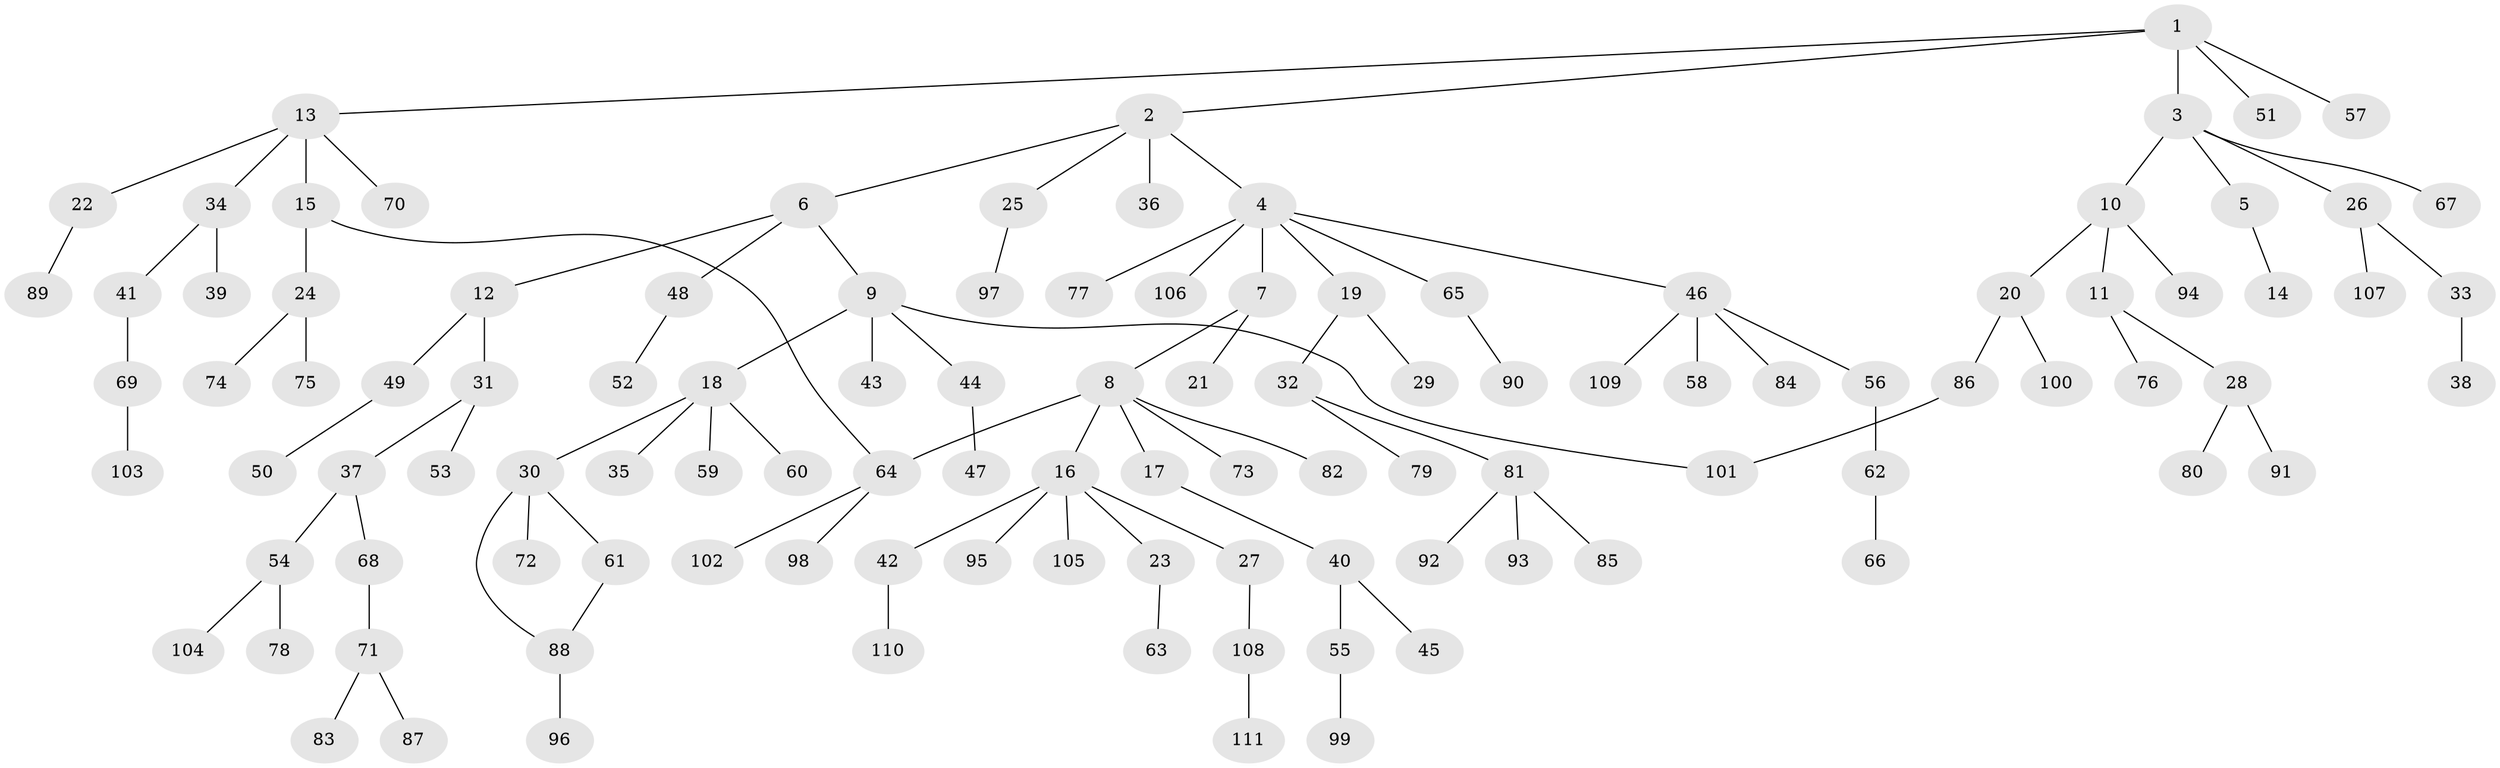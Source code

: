 // coarse degree distribution, {4: 0.10126582278481013, 6: 0.012658227848101266, 1: 0.4430379746835443, 2: 0.27848101265822783, 5: 0.0379746835443038, 3: 0.12658227848101267}
// Generated by graph-tools (version 1.1) at 2025/49/03/04/25 22:49:11]
// undirected, 111 vertices, 113 edges
graph export_dot {
  node [color=gray90,style=filled];
  1;
  2;
  3;
  4;
  5;
  6;
  7;
  8;
  9;
  10;
  11;
  12;
  13;
  14;
  15;
  16;
  17;
  18;
  19;
  20;
  21;
  22;
  23;
  24;
  25;
  26;
  27;
  28;
  29;
  30;
  31;
  32;
  33;
  34;
  35;
  36;
  37;
  38;
  39;
  40;
  41;
  42;
  43;
  44;
  45;
  46;
  47;
  48;
  49;
  50;
  51;
  52;
  53;
  54;
  55;
  56;
  57;
  58;
  59;
  60;
  61;
  62;
  63;
  64;
  65;
  66;
  67;
  68;
  69;
  70;
  71;
  72;
  73;
  74;
  75;
  76;
  77;
  78;
  79;
  80;
  81;
  82;
  83;
  84;
  85;
  86;
  87;
  88;
  89;
  90;
  91;
  92;
  93;
  94;
  95;
  96;
  97;
  98;
  99;
  100;
  101;
  102;
  103;
  104;
  105;
  106;
  107;
  108;
  109;
  110;
  111;
  1 -- 2;
  1 -- 3;
  1 -- 13;
  1 -- 51;
  1 -- 57;
  2 -- 4;
  2 -- 6;
  2 -- 25;
  2 -- 36;
  3 -- 5;
  3 -- 10;
  3 -- 26;
  3 -- 67;
  4 -- 7;
  4 -- 19;
  4 -- 46;
  4 -- 65;
  4 -- 77;
  4 -- 106;
  5 -- 14;
  6 -- 9;
  6 -- 12;
  6 -- 48;
  7 -- 8;
  7 -- 21;
  8 -- 16;
  8 -- 17;
  8 -- 64;
  8 -- 73;
  8 -- 82;
  9 -- 18;
  9 -- 43;
  9 -- 44;
  9 -- 101;
  10 -- 11;
  10 -- 20;
  10 -- 94;
  11 -- 28;
  11 -- 76;
  12 -- 31;
  12 -- 49;
  13 -- 15;
  13 -- 22;
  13 -- 34;
  13 -- 70;
  15 -- 24;
  15 -- 64;
  16 -- 23;
  16 -- 27;
  16 -- 42;
  16 -- 95;
  16 -- 105;
  17 -- 40;
  18 -- 30;
  18 -- 35;
  18 -- 59;
  18 -- 60;
  19 -- 29;
  19 -- 32;
  20 -- 86;
  20 -- 100;
  22 -- 89;
  23 -- 63;
  24 -- 74;
  24 -- 75;
  25 -- 97;
  26 -- 33;
  26 -- 107;
  27 -- 108;
  28 -- 80;
  28 -- 91;
  30 -- 61;
  30 -- 72;
  30 -- 88;
  31 -- 37;
  31 -- 53;
  32 -- 79;
  32 -- 81;
  33 -- 38;
  34 -- 39;
  34 -- 41;
  37 -- 54;
  37 -- 68;
  40 -- 45;
  40 -- 55;
  41 -- 69;
  42 -- 110;
  44 -- 47;
  46 -- 56;
  46 -- 58;
  46 -- 84;
  46 -- 109;
  48 -- 52;
  49 -- 50;
  54 -- 78;
  54 -- 104;
  55 -- 99;
  56 -- 62;
  61 -- 88;
  62 -- 66;
  64 -- 98;
  64 -- 102;
  65 -- 90;
  68 -- 71;
  69 -- 103;
  71 -- 83;
  71 -- 87;
  81 -- 85;
  81 -- 92;
  81 -- 93;
  86 -- 101;
  88 -- 96;
  108 -- 111;
}
